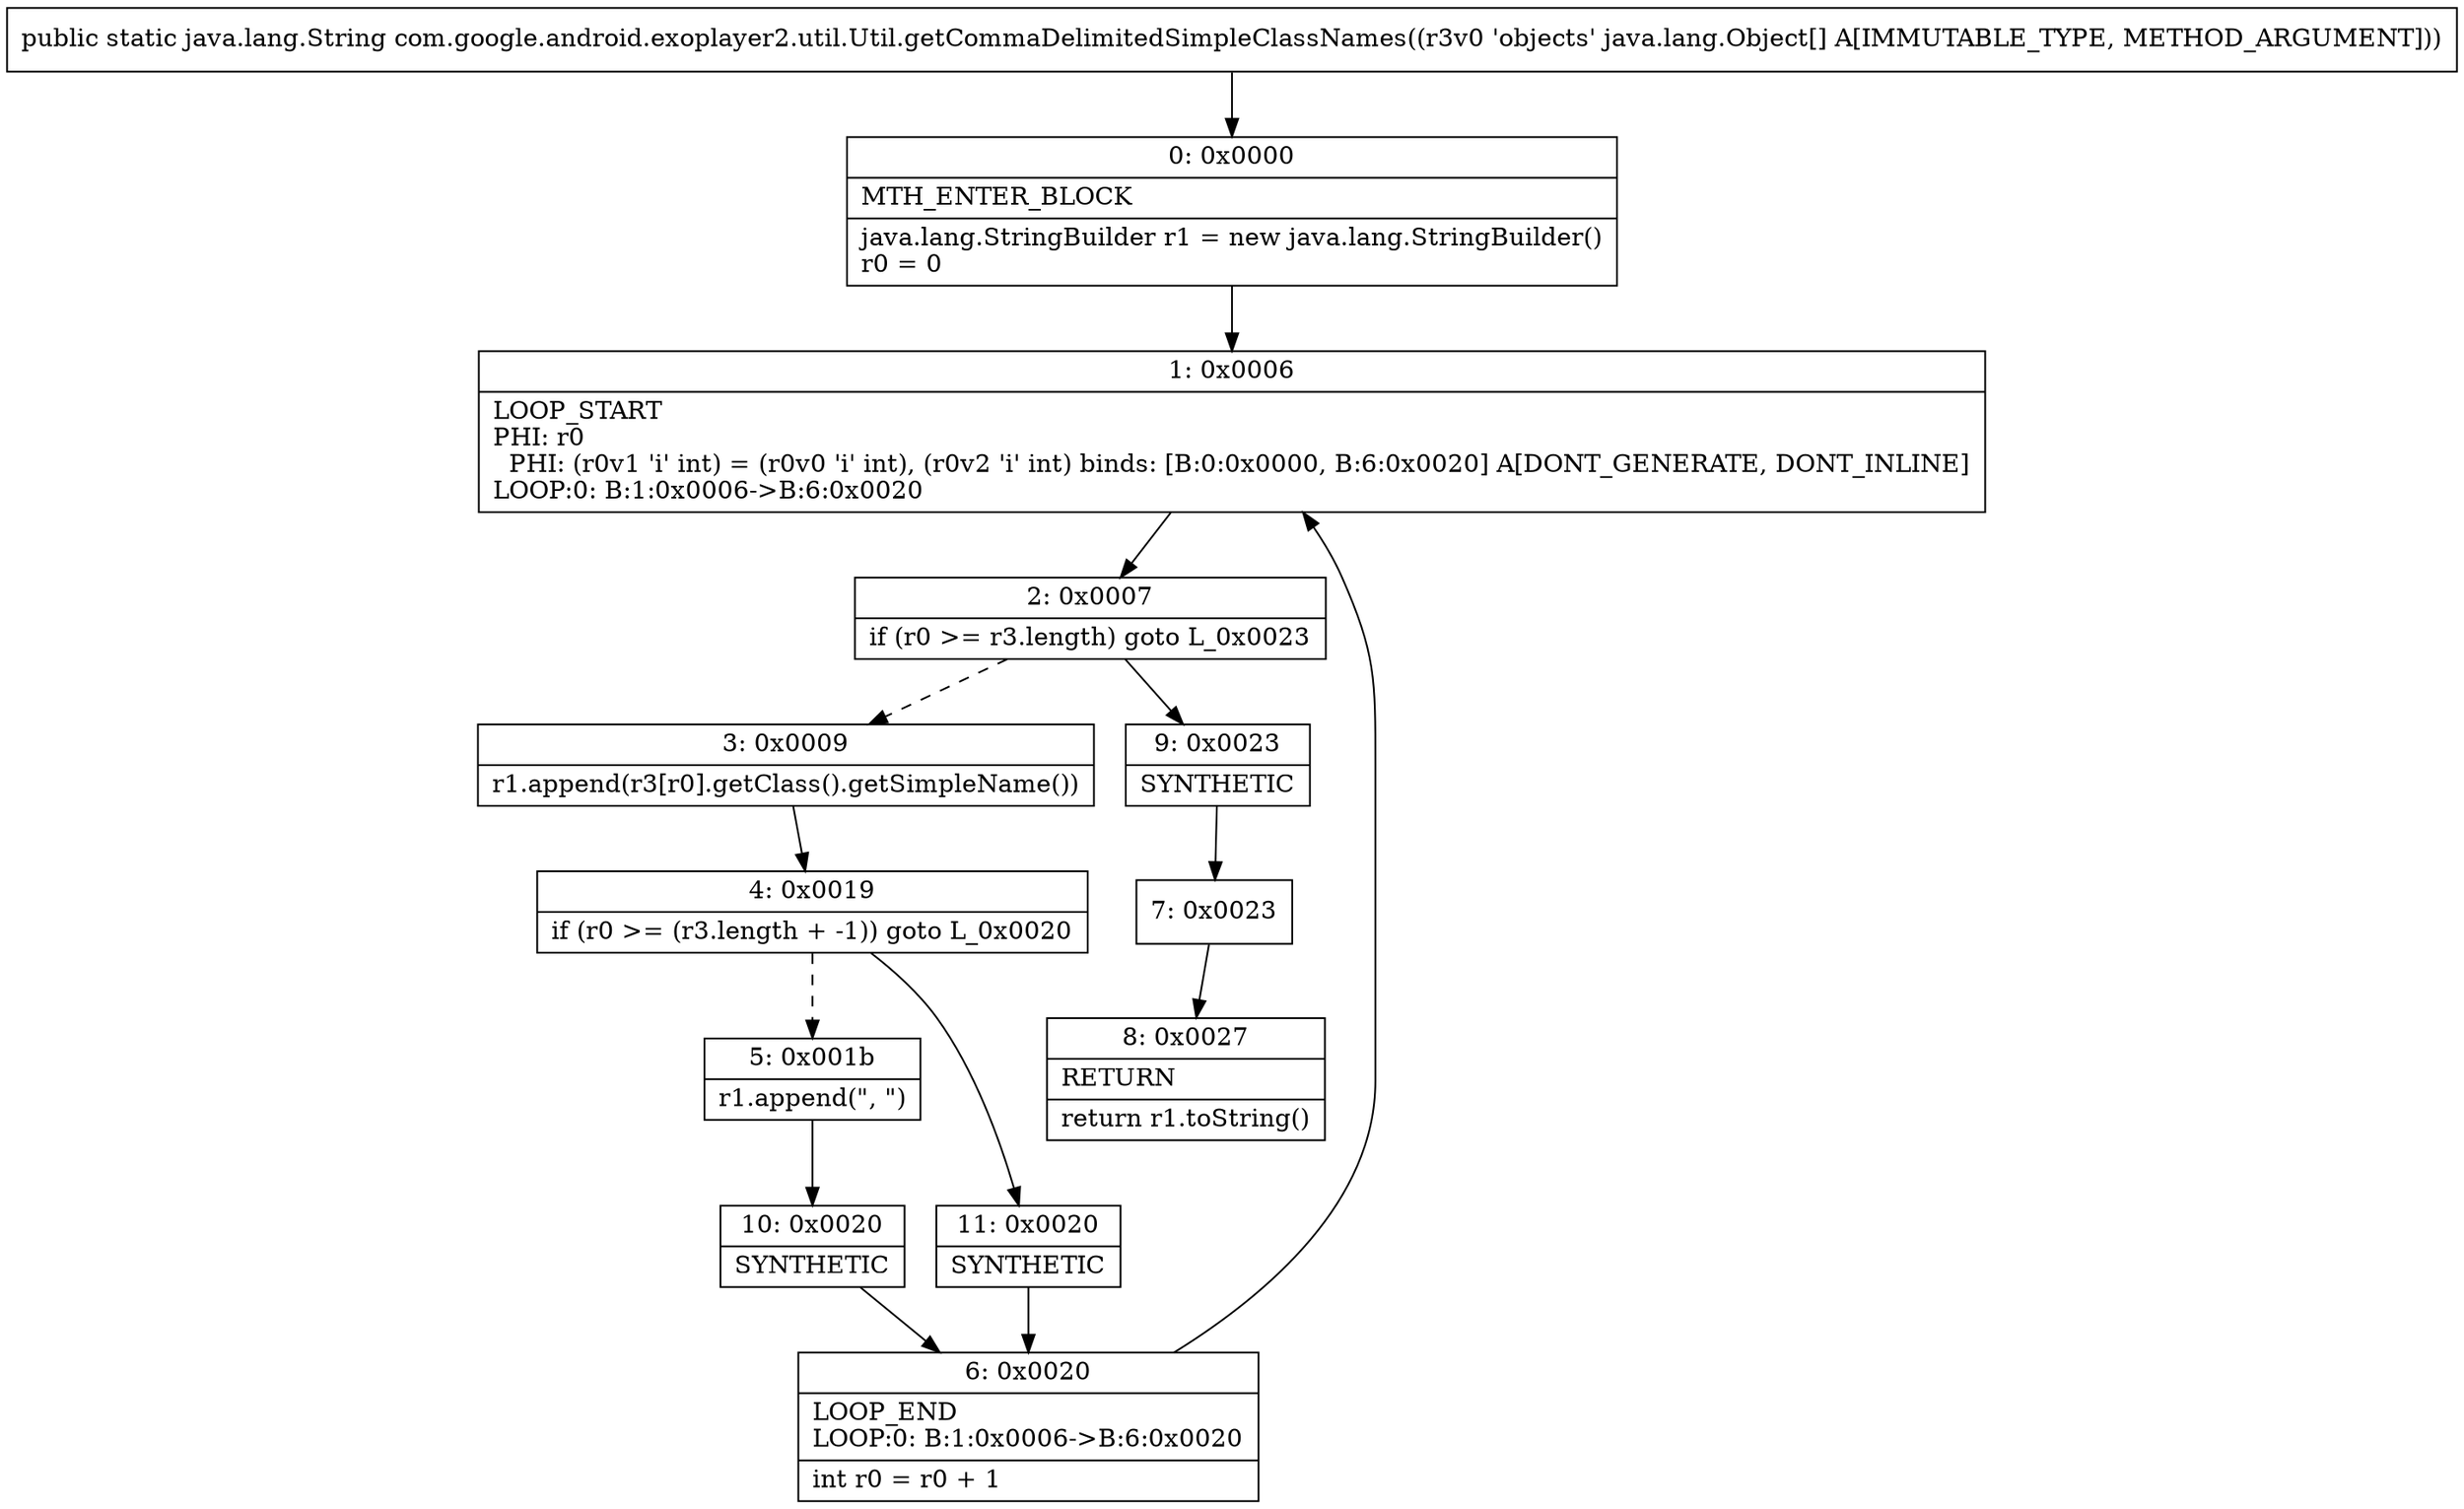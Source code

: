 digraph "CFG forcom.google.android.exoplayer2.util.Util.getCommaDelimitedSimpleClassNames([Ljava\/lang\/Object;)Ljava\/lang\/String;" {
Node_0 [shape=record,label="{0\:\ 0x0000|MTH_ENTER_BLOCK\l|java.lang.StringBuilder r1 = new java.lang.StringBuilder()\lr0 = 0\l}"];
Node_1 [shape=record,label="{1\:\ 0x0006|LOOP_START\lPHI: r0 \l  PHI: (r0v1 'i' int) = (r0v0 'i' int), (r0v2 'i' int) binds: [B:0:0x0000, B:6:0x0020] A[DONT_GENERATE, DONT_INLINE]\lLOOP:0: B:1:0x0006\-\>B:6:0x0020\l}"];
Node_2 [shape=record,label="{2\:\ 0x0007|if (r0 \>= r3.length) goto L_0x0023\l}"];
Node_3 [shape=record,label="{3\:\ 0x0009|r1.append(r3[r0].getClass().getSimpleName())\l}"];
Node_4 [shape=record,label="{4\:\ 0x0019|if (r0 \>= (r3.length + \-1)) goto L_0x0020\l}"];
Node_5 [shape=record,label="{5\:\ 0x001b|r1.append(\", \")\l}"];
Node_6 [shape=record,label="{6\:\ 0x0020|LOOP_END\lLOOP:0: B:1:0x0006\-\>B:6:0x0020\l|int r0 = r0 + 1\l}"];
Node_7 [shape=record,label="{7\:\ 0x0023}"];
Node_8 [shape=record,label="{8\:\ 0x0027|RETURN\l|return r1.toString()\l}"];
Node_9 [shape=record,label="{9\:\ 0x0023|SYNTHETIC\l}"];
Node_10 [shape=record,label="{10\:\ 0x0020|SYNTHETIC\l}"];
Node_11 [shape=record,label="{11\:\ 0x0020|SYNTHETIC\l}"];
MethodNode[shape=record,label="{public static java.lang.String com.google.android.exoplayer2.util.Util.getCommaDelimitedSimpleClassNames((r3v0 'objects' java.lang.Object[] A[IMMUTABLE_TYPE, METHOD_ARGUMENT])) }"];
MethodNode -> Node_0;
Node_0 -> Node_1;
Node_1 -> Node_2;
Node_2 -> Node_3[style=dashed];
Node_2 -> Node_9;
Node_3 -> Node_4;
Node_4 -> Node_5[style=dashed];
Node_4 -> Node_11;
Node_5 -> Node_10;
Node_6 -> Node_1;
Node_7 -> Node_8;
Node_9 -> Node_7;
Node_10 -> Node_6;
Node_11 -> Node_6;
}


